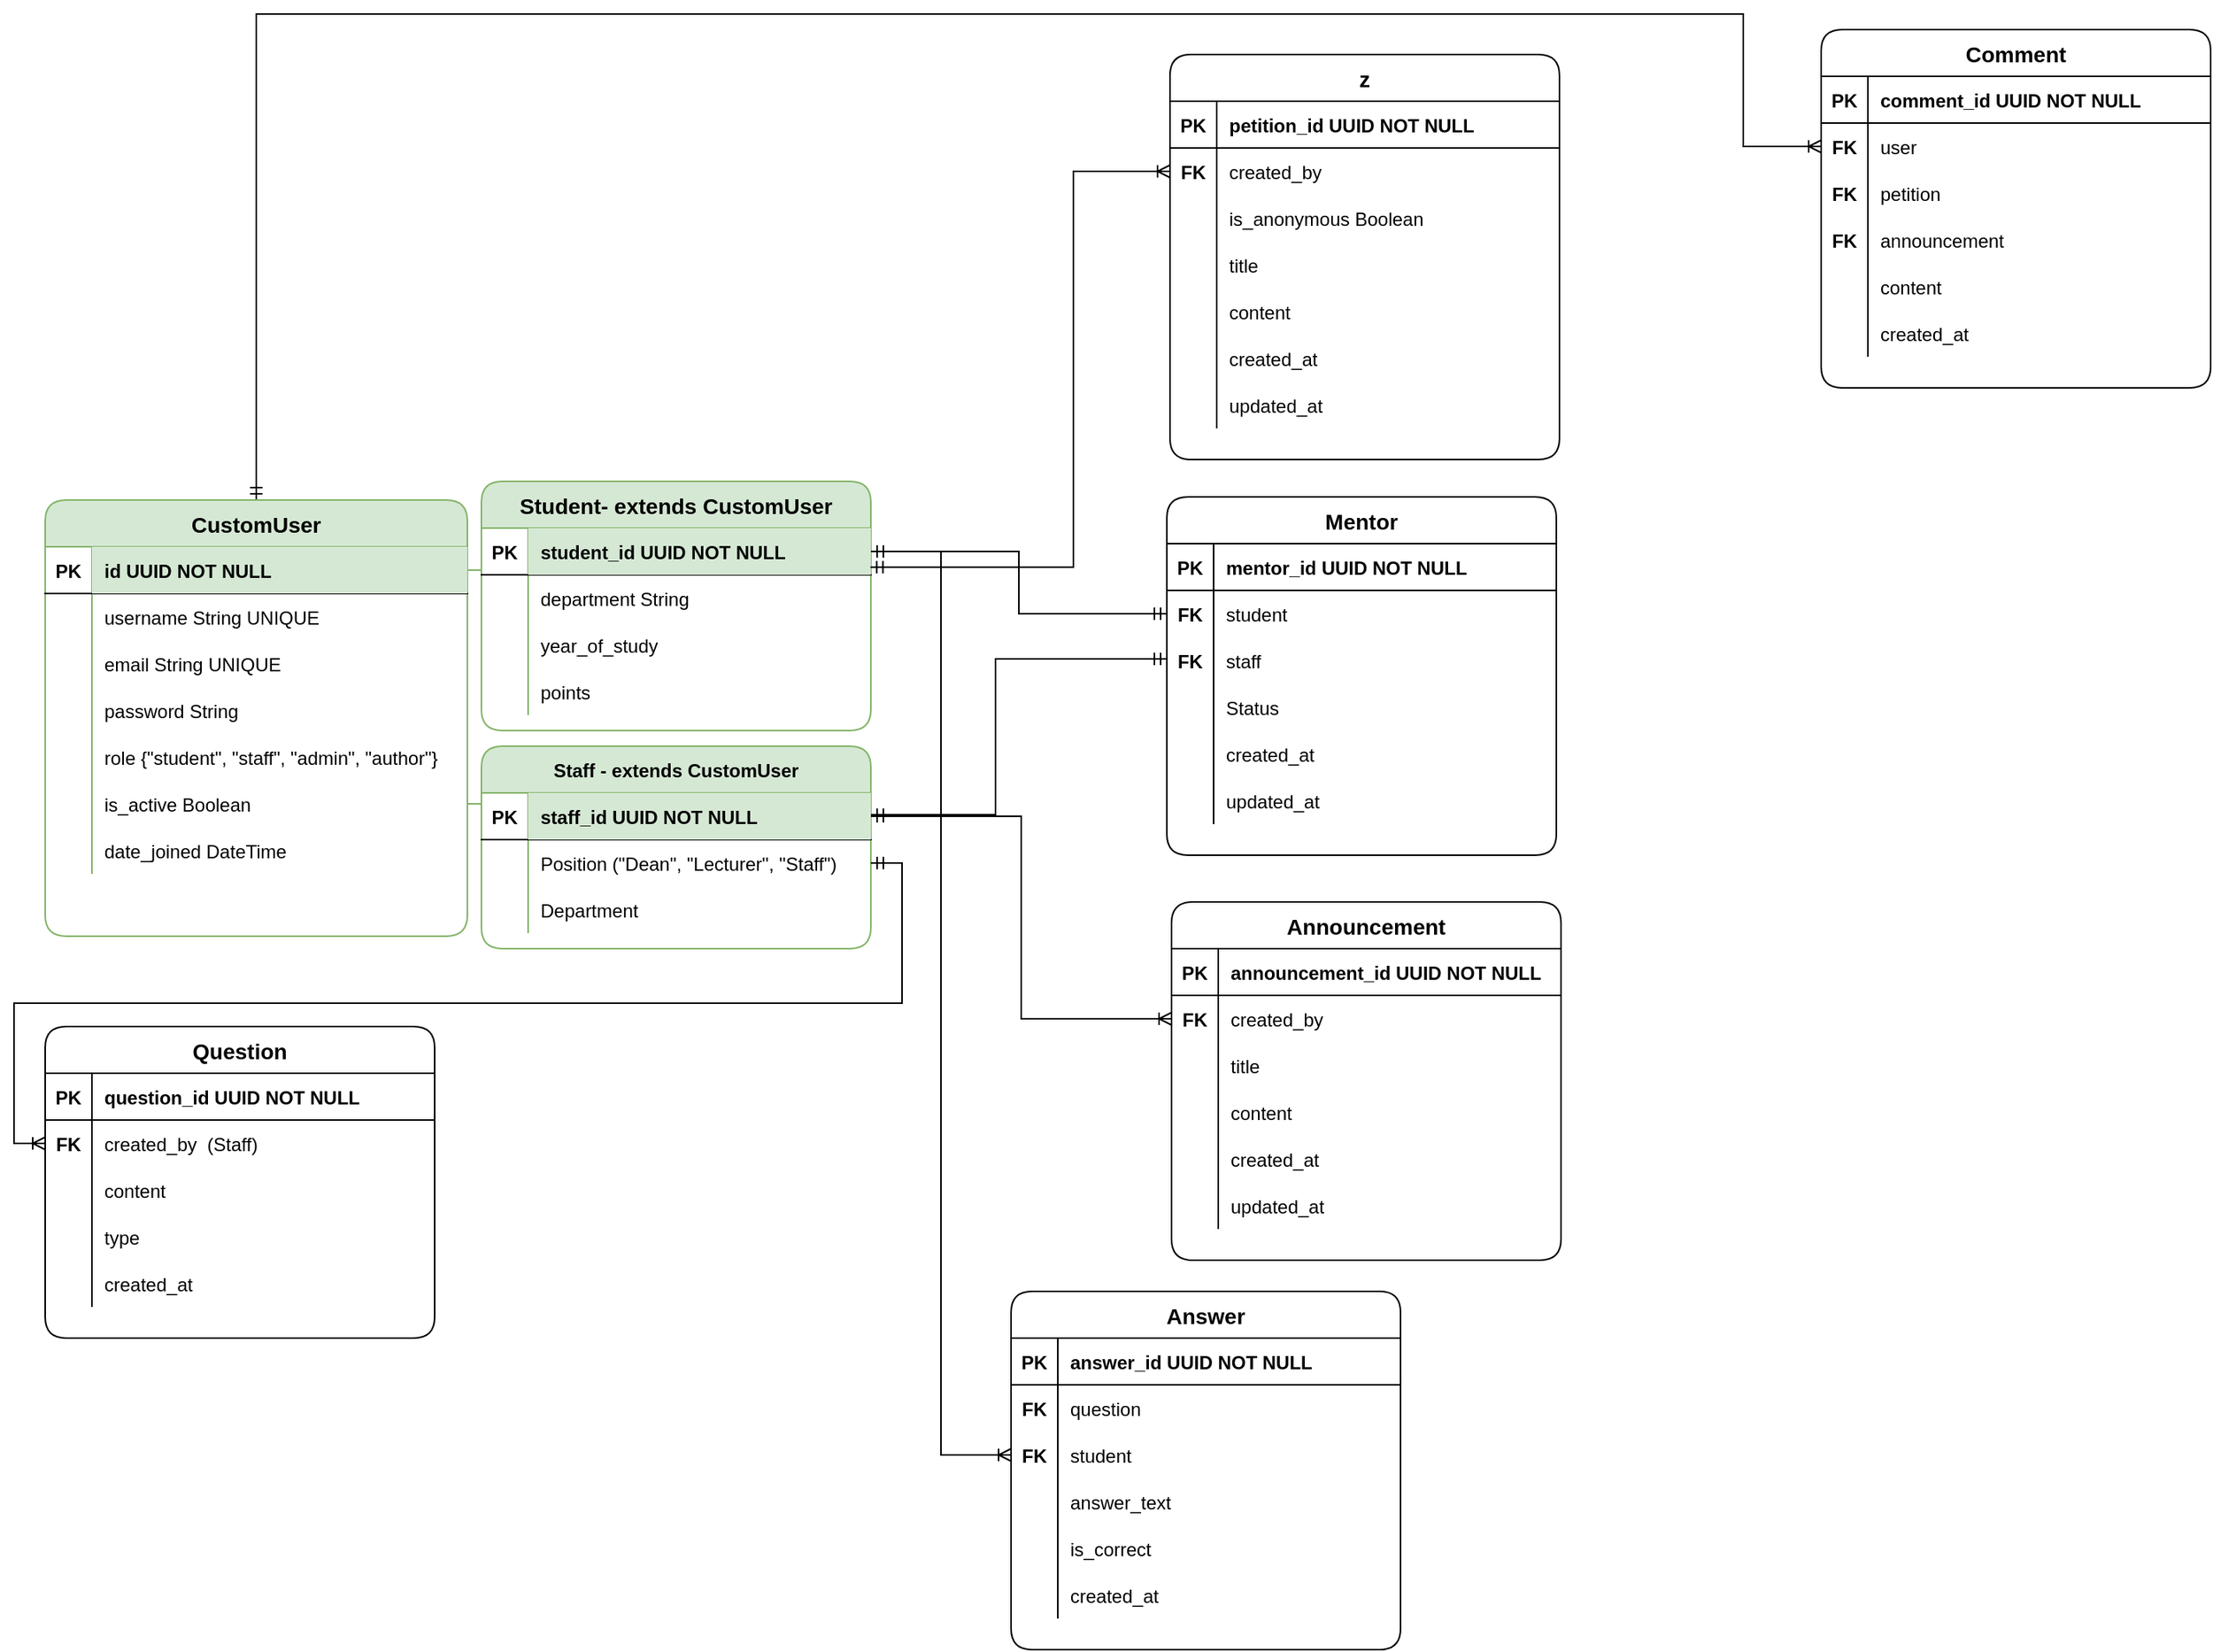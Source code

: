 <mxfile version="28.2.7">
  <diagram id="R2lEEEUBdFMjLlhIrx00" name="Page-1">
    <mxGraphModel dx="1701" dy="2108" grid="1" gridSize="10" guides="1" tooltips="1" connect="1" arrows="1" fold="1" page="1" pageScale="1" pageWidth="850" pageHeight="1100" math="0" shadow="0" extFonts="Permanent Marker^https://fonts.googleapis.com/css?family=Permanent+Marker">
      <root>
        <object label="" username="" id="0">
          <mxCell />
        </object>
        <mxCell id="1" parent="0" />
        <mxCell id="C-vyLk0tnHw3VtMMgP7b-2" value="Student- extends CustomUser" style="shape=table;startSize=30;container=1;collapsible=1;childLayout=tableLayout;fixedRows=1;rowLines=0;fontStyle=1;align=center;resizeLast=1;rounded=1;labelBackgroundColor=none;fontSize=14;fillColor=#d5e8d4;strokeColor=#82b366;" parent="1" vertex="1">
          <mxGeometry x="340" y="20" width="250" height="160" as="geometry" />
        </mxCell>
        <mxCell id="C-vyLk0tnHw3VtMMgP7b-3" value="" style="shape=partialRectangle;collapsible=0;dropTarget=0;pointerEvents=0;fillColor=none;points=[[0,0.5],[1,0.5]];portConstraint=eastwest;top=0;left=0;right=0;bottom=1;labelBackgroundColor=none;" parent="C-vyLk0tnHw3VtMMgP7b-2" vertex="1">
          <mxGeometry y="30" width="250" height="30" as="geometry" />
        </mxCell>
        <mxCell id="C-vyLk0tnHw3VtMMgP7b-4" value="PK" style="shape=partialRectangle;overflow=hidden;connectable=0;fillColor=none;top=0;left=0;bottom=0;right=0;fontStyle=1;labelBackgroundColor=none;" parent="C-vyLk0tnHw3VtMMgP7b-3" vertex="1">
          <mxGeometry width="30" height="30" as="geometry">
            <mxRectangle width="30" height="30" as="alternateBounds" />
          </mxGeometry>
        </mxCell>
        <mxCell id="C-vyLk0tnHw3VtMMgP7b-5" value="student_id UUID NOT NULL " style="shape=partialRectangle;overflow=hidden;connectable=0;fillColor=#d5e8d4;top=0;left=0;bottom=0;right=0;align=left;spacingLeft=6;fontStyle=1;labelBackgroundColor=none;strokeColor=#82b366;" parent="C-vyLk0tnHw3VtMMgP7b-3" vertex="1">
          <mxGeometry x="30" width="220" height="30" as="geometry">
            <mxRectangle width="220" height="30" as="alternateBounds" />
          </mxGeometry>
        </mxCell>
        <mxCell id="C-vyLk0tnHw3VtMMgP7b-6" value="" style="shape=partialRectangle;collapsible=0;dropTarget=0;pointerEvents=0;fillColor=none;points=[[0,0.5],[1,0.5]];portConstraint=eastwest;top=0;left=0;right=0;bottom=0;labelBackgroundColor=none;" parent="C-vyLk0tnHw3VtMMgP7b-2" vertex="1">
          <mxGeometry y="60" width="250" height="30" as="geometry" />
        </mxCell>
        <mxCell id="C-vyLk0tnHw3VtMMgP7b-7" value="" style="shape=partialRectangle;overflow=hidden;connectable=0;fillColor=none;top=0;left=0;bottom=0;right=0;labelBackgroundColor=none;" parent="C-vyLk0tnHw3VtMMgP7b-6" vertex="1">
          <mxGeometry width="30" height="30" as="geometry">
            <mxRectangle width="30" height="30" as="alternateBounds" />
          </mxGeometry>
        </mxCell>
        <mxCell id="C-vyLk0tnHw3VtMMgP7b-8" value="department String" style="shape=partialRectangle;overflow=hidden;connectable=0;fillColor=none;top=0;left=0;bottom=0;right=0;align=left;spacingLeft=6;labelBackgroundColor=none;" parent="C-vyLk0tnHw3VtMMgP7b-6" vertex="1">
          <mxGeometry x="30" width="220" height="30" as="geometry">
            <mxRectangle width="220" height="30" as="alternateBounds" />
          </mxGeometry>
        </mxCell>
        <mxCell id="C-vyLk0tnHw3VtMMgP7b-9" value="" style="shape=partialRectangle;collapsible=0;dropTarget=0;pointerEvents=0;fillColor=none;points=[[0,0.5],[1,0.5]];portConstraint=eastwest;top=0;left=0;right=0;bottom=0;labelBackgroundColor=none;" parent="C-vyLk0tnHw3VtMMgP7b-2" vertex="1">
          <mxGeometry y="90" width="250" height="30" as="geometry" />
        </mxCell>
        <mxCell id="C-vyLk0tnHw3VtMMgP7b-10" value="" style="shape=partialRectangle;overflow=hidden;connectable=0;fillColor=none;top=0;left=0;bottom=0;right=0;labelBackgroundColor=none;" parent="C-vyLk0tnHw3VtMMgP7b-9" vertex="1">
          <mxGeometry width="30" height="30" as="geometry">
            <mxRectangle width="30" height="30" as="alternateBounds" />
          </mxGeometry>
        </mxCell>
        <mxCell id="C-vyLk0tnHw3VtMMgP7b-11" value="year_of_study" style="shape=partialRectangle;overflow=hidden;connectable=0;fillColor=none;top=0;left=0;bottom=0;right=0;align=left;spacingLeft=6;labelBackgroundColor=none;" parent="C-vyLk0tnHw3VtMMgP7b-9" vertex="1">
          <mxGeometry x="30" width="220" height="30" as="geometry">
            <mxRectangle width="220" height="30" as="alternateBounds" />
          </mxGeometry>
        </mxCell>
        <mxCell id="U6M9Yd9mCcBfmrWN0Ld1-29" style="shape=partialRectangle;collapsible=0;dropTarget=0;pointerEvents=0;fillColor=none;points=[[0,0.5],[1,0.5]];portConstraint=eastwest;top=0;left=0;right=0;bottom=0;labelBackgroundColor=none;" parent="C-vyLk0tnHw3VtMMgP7b-2" vertex="1">
          <mxGeometry y="120" width="250" height="30" as="geometry" />
        </mxCell>
        <mxCell id="U6M9Yd9mCcBfmrWN0Ld1-30" style="shape=partialRectangle;overflow=hidden;connectable=0;fillColor=none;top=0;left=0;bottom=0;right=0;labelBackgroundColor=none;" parent="U6M9Yd9mCcBfmrWN0Ld1-29" vertex="1">
          <mxGeometry width="30" height="30" as="geometry">
            <mxRectangle width="30" height="30" as="alternateBounds" />
          </mxGeometry>
        </mxCell>
        <mxCell id="U6M9Yd9mCcBfmrWN0Ld1-31" value="points" style="shape=partialRectangle;overflow=hidden;connectable=0;fillColor=none;top=0;left=0;bottom=0;right=0;align=left;spacingLeft=6;labelBackgroundColor=none;" parent="U6M9Yd9mCcBfmrWN0Ld1-29" vertex="1">
          <mxGeometry x="30" width="220" height="30" as="geometry">
            <mxRectangle width="220" height="30" as="alternateBounds" />
          </mxGeometry>
        </mxCell>
        <mxCell id="C-vyLk0tnHw3VtMMgP7b-13" value="Staff - extends CustomUser" style="shape=table;startSize=30;container=1;collapsible=1;childLayout=tableLayout;fixedRows=1;rowLines=0;fontStyle=1;align=center;resizeLast=1;rounded=1;labelBackgroundColor=none;fillColor=#d5e8d4;strokeColor=#82b366;" parent="1" vertex="1">
          <mxGeometry x="340" y="190" width="250" height="130" as="geometry" />
        </mxCell>
        <mxCell id="C-vyLk0tnHw3VtMMgP7b-14" value="" style="shape=partialRectangle;collapsible=0;dropTarget=0;pointerEvents=0;fillColor=none;points=[[0,0.5],[1,0.5]];portConstraint=eastwest;top=0;left=0;right=0;bottom=1;labelBackgroundColor=none;" parent="C-vyLk0tnHw3VtMMgP7b-13" vertex="1">
          <mxGeometry y="30" width="250" height="30" as="geometry" />
        </mxCell>
        <mxCell id="C-vyLk0tnHw3VtMMgP7b-15" value="PK" style="shape=partialRectangle;overflow=hidden;connectable=0;fillColor=none;top=0;left=0;bottom=0;right=0;fontStyle=1;labelBackgroundColor=none;" parent="C-vyLk0tnHw3VtMMgP7b-14" vertex="1">
          <mxGeometry width="30" height="30" as="geometry">
            <mxRectangle width="30" height="30" as="alternateBounds" />
          </mxGeometry>
        </mxCell>
        <mxCell id="C-vyLk0tnHw3VtMMgP7b-16" value="staff_id UUID NOT NULL " style="shape=partialRectangle;overflow=hidden;connectable=0;fillColor=#d5e8d4;top=0;left=0;bottom=0;right=0;align=left;spacingLeft=6;fontStyle=1;labelBackgroundColor=none;strokeColor=#82b366;" parent="C-vyLk0tnHw3VtMMgP7b-14" vertex="1">
          <mxGeometry x="30" width="220" height="30" as="geometry">
            <mxRectangle width="220" height="30" as="alternateBounds" />
          </mxGeometry>
        </mxCell>
        <mxCell id="C-vyLk0tnHw3VtMMgP7b-17" value="" style="shape=partialRectangle;collapsible=0;dropTarget=0;pointerEvents=0;fillColor=none;points=[[0,0.5],[1,0.5]];portConstraint=eastwest;top=0;left=0;right=0;bottom=0;labelBackgroundColor=none;" parent="C-vyLk0tnHw3VtMMgP7b-13" vertex="1">
          <mxGeometry y="60" width="250" height="30" as="geometry" />
        </mxCell>
        <mxCell id="C-vyLk0tnHw3VtMMgP7b-18" value="" style="shape=partialRectangle;overflow=hidden;connectable=0;fillColor=none;top=0;left=0;bottom=0;right=0;labelBackgroundColor=none;" parent="C-vyLk0tnHw3VtMMgP7b-17" vertex="1">
          <mxGeometry width="30" height="30" as="geometry">
            <mxRectangle width="30" height="30" as="alternateBounds" />
          </mxGeometry>
        </mxCell>
        <mxCell id="C-vyLk0tnHw3VtMMgP7b-19" value="Position (&quot;Dean&quot;, &quot;Lecturer&quot;, &quot;Staff&quot;)" style="shape=partialRectangle;overflow=hidden;connectable=0;fillColor=none;top=0;left=0;bottom=0;right=0;align=left;spacingLeft=6;labelBackgroundColor=none;" parent="C-vyLk0tnHw3VtMMgP7b-17" vertex="1">
          <mxGeometry x="30" width="220" height="30" as="geometry">
            <mxRectangle width="220" height="30" as="alternateBounds" />
          </mxGeometry>
        </mxCell>
        <mxCell id="C-vyLk0tnHw3VtMMgP7b-20" value="" style="shape=partialRectangle;collapsible=0;dropTarget=0;pointerEvents=0;fillColor=none;points=[[0,0.5],[1,0.5]];portConstraint=eastwest;top=0;left=0;right=0;bottom=0;labelBackgroundColor=none;" parent="C-vyLk0tnHw3VtMMgP7b-13" vertex="1">
          <mxGeometry y="90" width="250" height="30" as="geometry" />
        </mxCell>
        <mxCell id="C-vyLk0tnHw3VtMMgP7b-21" value="" style="shape=partialRectangle;overflow=hidden;connectable=0;fillColor=none;top=0;left=0;bottom=0;right=0;labelBackgroundColor=none;" parent="C-vyLk0tnHw3VtMMgP7b-20" vertex="1">
          <mxGeometry width="30" height="30" as="geometry">
            <mxRectangle width="30" height="30" as="alternateBounds" />
          </mxGeometry>
        </mxCell>
        <mxCell id="C-vyLk0tnHw3VtMMgP7b-22" value="Department" style="shape=partialRectangle;overflow=hidden;connectable=0;fillColor=none;top=0;left=0;bottom=0;right=0;align=left;spacingLeft=6;labelBackgroundColor=none;" parent="C-vyLk0tnHw3VtMMgP7b-20" vertex="1">
          <mxGeometry x="30" width="220" height="30" as="geometry">
            <mxRectangle width="220" height="30" as="alternateBounds" />
          </mxGeometry>
        </mxCell>
        <mxCell id="C-vyLk0tnHw3VtMMgP7b-23" value="Mentor" style="shape=table;startSize=30;container=1;collapsible=1;childLayout=tableLayout;fixedRows=1;rowLines=0;fontStyle=1;align=center;resizeLast=1;rounded=1;swimlaneFillColor=none;labelBackgroundColor=none;fontSize=14;" parent="1" vertex="1">
          <mxGeometry x="780" y="30" width="250" height="230" as="geometry" />
        </mxCell>
        <mxCell id="C-vyLk0tnHw3VtMMgP7b-24" value="" style="shape=partialRectangle;collapsible=0;dropTarget=0;pointerEvents=0;fillColor=none;points=[[0,0.5],[1,0.5]];portConstraint=eastwest;top=0;left=0;right=0;bottom=1;labelBackgroundColor=none;" parent="C-vyLk0tnHw3VtMMgP7b-23" vertex="1">
          <mxGeometry y="30" width="250" height="30" as="geometry" />
        </mxCell>
        <mxCell id="C-vyLk0tnHw3VtMMgP7b-25" value="PK" style="shape=partialRectangle;overflow=hidden;connectable=0;fillColor=none;top=0;left=0;bottom=0;right=0;fontStyle=1;labelBackgroundColor=none;" parent="C-vyLk0tnHw3VtMMgP7b-24" vertex="1">
          <mxGeometry width="30" height="30" as="geometry">
            <mxRectangle width="30" height="30" as="alternateBounds" />
          </mxGeometry>
        </mxCell>
        <mxCell id="C-vyLk0tnHw3VtMMgP7b-26" value="mentor_id UUID NOT NULL" style="shape=partialRectangle;overflow=hidden;connectable=0;fillColor=none;top=0;left=0;bottom=0;right=0;align=left;spacingLeft=6;fontStyle=1;labelBackgroundColor=none;" parent="C-vyLk0tnHw3VtMMgP7b-24" vertex="1">
          <mxGeometry x="30" width="220" height="30" as="geometry">
            <mxRectangle width="220" height="30" as="alternateBounds" />
          </mxGeometry>
        </mxCell>
        <mxCell id="C-vyLk0tnHw3VtMMgP7b-27" value="" style="shape=partialRectangle;collapsible=0;dropTarget=0;pointerEvents=0;fillColor=none;points=[[0,0.5],[1,0.5]];portConstraint=eastwest;top=0;left=0;right=0;bottom=0;labelBackgroundColor=none;" parent="C-vyLk0tnHw3VtMMgP7b-23" vertex="1">
          <mxGeometry y="60" width="250" height="30" as="geometry" />
        </mxCell>
        <mxCell id="C-vyLk0tnHw3VtMMgP7b-28" value="FK" style="shape=partialRectangle;overflow=hidden;connectable=0;fillColor=none;top=0;left=0;bottom=0;right=0;labelBackgroundColor=none;fontStyle=1" parent="C-vyLk0tnHw3VtMMgP7b-27" vertex="1">
          <mxGeometry width="30" height="30" as="geometry">
            <mxRectangle width="30" height="30" as="alternateBounds" />
          </mxGeometry>
        </mxCell>
        <mxCell id="C-vyLk0tnHw3VtMMgP7b-29" value="student" style="shape=partialRectangle;overflow=hidden;connectable=0;fillColor=none;top=0;left=0;bottom=0;right=0;align=left;spacingLeft=6;fontStyle=0;labelBackgroundColor=none;" parent="C-vyLk0tnHw3VtMMgP7b-27" vertex="1">
          <mxGeometry x="30" width="220" height="30" as="geometry">
            <mxRectangle width="220" height="30" as="alternateBounds" />
          </mxGeometry>
        </mxCell>
        <mxCell id="U6M9Yd9mCcBfmrWN0Ld1-8" style="shape=partialRectangle;collapsible=0;dropTarget=0;pointerEvents=0;fillColor=none;points=[[0,0.5],[1,0.5]];portConstraint=eastwest;top=0;left=0;right=0;bottom=0;labelBackgroundColor=none;" parent="C-vyLk0tnHw3VtMMgP7b-23" vertex="1">
          <mxGeometry y="90" width="250" height="30" as="geometry" />
        </mxCell>
        <mxCell id="U6M9Yd9mCcBfmrWN0Ld1-9" value="FK" style="shape=partialRectangle;overflow=hidden;connectable=0;fillColor=none;top=0;left=0;bottom=0;right=0;labelBackgroundColor=none;fontStyle=1" parent="U6M9Yd9mCcBfmrWN0Ld1-8" vertex="1">
          <mxGeometry width="30" height="30" as="geometry">
            <mxRectangle width="30" height="30" as="alternateBounds" />
          </mxGeometry>
        </mxCell>
        <mxCell id="U6M9Yd9mCcBfmrWN0Ld1-10" value="staff" style="shape=partialRectangle;overflow=hidden;connectable=0;fillColor=none;top=0;left=0;bottom=0;right=0;align=left;spacingLeft=6;fontStyle=0;labelBackgroundColor=none;" parent="U6M9Yd9mCcBfmrWN0Ld1-8" vertex="1">
          <mxGeometry x="30" width="220" height="30" as="geometry">
            <mxRectangle width="220" height="30" as="alternateBounds" />
          </mxGeometry>
        </mxCell>
        <mxCell id="U6M9Yd9mCcBfmrWN0Ld1-11" style="shape=partialRectangle;collapsible=0;dropTarget=0;pointerEvents=0;fillColor=none;points=[[0,0.5],[1,0.5]];portConstraint=eastwest;top=0;left=0;right=0;bottom=0;labelBackgroundColor=none;" parent="C-vyLk0tnHw3VtMMgP7b-23" vertex="1">
          <mxGeometry y="120" width="250" height="30" as="geometry" />
        </mxCell>
        <mxCell id="U6M9Yd9mCcBfmrWN0Ld1-12" style="shape=partialRectangle;overflow=hidden;connectable=0;fillColor=none;top=0;left=0;bottom=0;right=0;labelBackgroundColor=none;" parent="U6M9Yd9mCcBfmrWN0Ld1-11" vertex="1">
          <mxGeometry width="30" height="30" as="geometry">
            <mxRectangle width="30" height="30" as="alternateBounds" />
          </mxGeometry>
        </mxCell>
        <mxCell id="U6M9Yd9mCcBfmrWN0Ld1-13" value="Status" style="shape=partialRectangle;overflow=hidden;connectable=0;fillColor=none;top=0;left=0;bottom=0;right=0;align=left;spacingLeft=6;fontStyle=0;labelBackgroundColor=none;" parent="U6M9Yd9mCcBfmrWN0Ld1-11" vertex="1">
          <mxGeometry x="30" width="220" height="30" as="geometry">
            <mxRectangle width="220" height="30" as="alternateBounds" />
          </mxGeometry>
        </mxCell>
        <mxCell id="U6M9Yd9mCcBfmrWN0Ld1-14" style="shape=partialRectangle;collapsible=0;dropTarget=0;pointerEvents=0;fillColor=none;points=[[0,0.5],[1,0.5]];portConstraint=eastwest;top=0;left=0;right=0;bottom=0;labelBackgroundColor=none;" parent="C-vyLk0tnHw3VtMMgP7b-23" vertex="1">
          <mxGeometry y="150" width="250" height="30" as="geometry" />
        </mxCell>
        <mxCell id="U6M9Yd9mCcBfmrWN0Ld1-15" style="shape=partialRectangle;overflow=hidden;connectable=0;fillColor=none;top=0;left=0;bottom=0;right=0;labelBackgroundColor=none;" parent="U6M9Yd9mCcBfmrWN0Ld1-14" vertex="1">
          <mxGeometry width="30" height="30" as="geometry">
            <mxRectangle width="30" height="30" as="alternateBounds" />
          </mxGeometry>
        </mxCell>
        <mxCell id="U6M9Yd9mCcBfmrWN0Ld1-16" value="created_at" style="shape=partialRectangle;overflow=hidden;connectable=0;top=0;left=0;bottom=0;right=0;align=left;spacingLeft=6;fontStyle=0;fillColor=none;labelBackgroundColor=none;" parent="U6M9Yd9mCcBfmrWN0Ld1-14" vertex="1">
          <mxGeometry x="30" width="220" height="30" as="geometry">
            <mxRectangle width="220" height="30" as="alternateBounds" />
          </mxGeometry>
        </mxCell>
        <mxCell id="U6M9Yd9mCcBfmrWN0Ld1-17" style="shape=partialRectangle;collapsible=0;dropTarget=0;pointerEvents=0;fillColor=none;points=[[0,0.5],[1,0.5]];portConstraint=eastwest;top=0;left=0;right=0;bottom=0;labelBackgroundColor=none;" parent="C-vyLk0tnHw3VtMMgP7b-23" vertex="1">
          <mxGeometry y="180" width="250" height="30" as="geometry" />
        </mxCell>
        <mxCell id="U6M9Yd9mCcBfmrWN0Ld1-18" style="shape=partialRectangle;overflow=hidden;connectable=0;fillColor=none;top=0;left=0;bottom=0;right=0;labelBackgroundColor=none;" parent="U6M9Yd9mCcBfmrWN0Ld1-17" vertex="1">
          <mxGeometry width="30" height="30" as="geometry">
            <mxRectangle width="30" height="30" as="alternateBounds" />
          </mxGeometry>
        </mxCell>
        <mxCell id="U6M9Yd9mCcBfmrWN0Ld1-19" value="updated_at" style="shape=partialRectangle;overflow=hidden;connectable=0;fillColor=none;top=0;left=0;bottom=0;right=0;align=left;spacingLeft=6;fontStyle=0;labelBackgroundColor=none;" parent="U6M9Yd9mCcBfmrWN0Ld1-17" vertex="1">
          <mxGeometry x="30" width="220" height="30" as="geometry">
            <mxRectangle width="220" height="30" as="alternateBounds" />
          </mxGeometry>
        </mxCell>
        <mxCell id="JegeKWTNiYDqlhlRJ7pl-62" style="edgeStyle=orthogonalEdgeStyle;rounded=0;orthogonalLoop=1;jettySize=auto;html=1;exitX=0.5;exitY=0;exitDx=0;exitDy=0;entryX=0;entryY=0.5;entryDx=0;entryDy=0;startArrow=ERmandOne;startFill=0;endArrow=ERoneToMany;endFill=0;" parent="1" source="U6M9Yd9mCcBfmrWN0Ld1-33" target="JegeKWTNiYDqlhlRJ7pl-5" edge="1">
          <mxGeometry relative="1" as="geometry">
            <Array as="points">
              <mxPoint x="196" y="-280" />
              <mxPoint x="1150" y="-280" />
              <mxPoint x="1150" y="-195" />
            </Array>
          </mxGeometry>
        </mxCell>
        <mxCell id="U6M9Yd9mCcBfmrWN0Ld1-33" value="CustomUser" style="shape=table;startSize=30;container=1;collapsible=1;childLayout=tableLayout;fixedRows=1;rowLines=0;fontStyle=1;align=center;resizeLast=1;rounded=1;swimlaneFillColor=none;labelBackgroundColor=none;fontSize=14;fillColor=#d5e8d4;strokeColor=#82b366;" parent="1" vertex="1">
          <mxGeometry x="60" y="32" width="271" height="280" as="geometry" />
        </mxCell>
        <mxCell id="U6M9Yd9mCcBfmrWN0Ld1-34" value="" style="shape=partialRectangle;collapsible=0;dropTarget=0;pointerEvents=0;fillColor=none;points=[[0,0.5],[1,0.5]];portConstraint=eastwest;top=0;left=0;right=0;bottom=1;labelBackgroundColor=none;" parent="U6M9Yd9mCcBfmrWN0Ld1-33" vertex="1">
          <mxGeometry y="30" width="271" height="30" as="geometry" />
        </mxCell>
        <mxCell id="U6M9Yd9mCcBfmrWN0Ld1-35" value="PK" style="shape=partialRectangle;overflow=hidden;connectable=0;fillColor=none;top=0;left=0;bottom=0;right=0;fontStyle=1;labelBackgroundColor=none;" parent="U6M9Yd9mCcBfmrWN0Ld1-34" vertex="1">
          <mxGeometry width="30" height="30" as="geometry">
            <mxRectangle width="30" height="30" as="alternateBounds" />
          </mxGeometry>
        </mxCell>
        <mxCell id="U6M9Yd9mCcBfmrWN0Ld1-36" value="id UUID NOT NULL" style="shape=partialRectangle;overflow=hidden;connectable=0;fillColor=#d5e8d4;top=0;left=0;bottom=0;right=0;align=left;spacingLeft=6;fontStyle=1;labelBackgroundColor=none;strokeColor=#82b366;" parent="U6M9Yd9mCcBfmrWN0Ld1-34" vertex="1">
          <mxGeometry x="30" width="241" height="30" as="geometry">
            <mxRectangle width="241" height="30" as="alternateBounds" />
          </mxGeometry>
        </mxCell>
        <mxCell id="U6M9Yd9mCcBfmrWN0Ld1-37" value="" style="shape=partialRectangle;collapsible=0;dropTarget=0;pointerEvents=0;fillColor=none;points=[[0,0.5],[1,0.5]];portConstraint=eastwest;top=0;left=0;right=0;bottom=0;labelBackgroundColor=none;" parent="U6M9Yd9mCcBfmrWN0Ld1-33" vertex="1">
          <mxGeometry y="60" width="271" height="30" as="geometry" />
        </mxCell>
        <mxCell id="U6M9Yd9mCcBfmrWN0Ld1-38" value="" style="shape=partialRectangle;overflow=hidden;connectable=0;fillColor=none;top=0;left=0;bottom=0;right=0;labelBackgroundColor=none;" parent="U6M9Yd9mCcBfmrWN0Ld1-37" vertex="1">
          <mxGeometry width="30" height="30" as="geometry">
            <mxRectangle width="30" height="30" as="alternateBounds" />
          </mxGeometry>
        </mxCell>
        <mxCell id="U6M9Yd9mCcBfmrWN0Ld1-39" value="username String UNIQUE " style="shape=partialRectangle;overflow=hidden;connectable=0;fillColor=none;top=0;left=0;bottom=0;right=0;align=left;spacingLeft=6;fontStyle=0;labelBackgroundColor=none;" parent="U6M9Yd9mCcBfmrWN0Ld1-37" vertex="1">
          <mxGeometry x="30" width="241" height="30" as="geometry">
            <mxRectangle width="241" height="30" as="alternateBounds" />
          </mxGeometry>
        </mxCell>
        <mxCell id="U6M9Yd9mCcBfmrWN0Ld1-40" style="shape=partialRectangle;collapsible=0;dropTarget=0;pointerEvents=0;fillColor=none;points=[[0,0.5],[1,0.5]];portConstraint=eastwest;top=0;left=0;right=0;bottom=0;labelBackgroundColor=none;" parent="U6M9Yd9mCcBfmrWN0Ld1-33" vertex="1">
          <mxGeometry y="90" width="271" height="30" as="geometry" />
        </mxCell>
        <mxCell id="U6M9Yd9mCcBfmrWN0Ld1-41" style="shape=partialRectangle;overflow=hidden;connectable=0;fillColor=none;top=0;left=0;bottom=0;right=0;labelBackgroundColor=none;" parent="U6M9Yd9mCcBfmrWN0Ld1-40" vertex="1">
          <mxGeometry width="30" height="30" as="geometry">
            <mxRectangle width="30" height="30" as="alternateBounds" />
          </mxGeometry>
        </mxCell>
        <mxCell id="U6M9Yd9mCcBfmrWN0Ld1-42" value="email String UNIQUE" style="shape=partialRectangle;overflow=hidden;connectable=0;fillColor=none;top=0;left=0;bottom=0;right=0;align=left;spacingLeft=6;fontStyle=0;labelBackgroundColor=none;" parent="U6M9Yd9mCcBfmrWN0Ld1-40" vertex="1">
          <mxGeometry x="30" width="241" height="30" as="geometry">
            <mxRectangle width="241" height="30" as="alternateBounds" />
          </mxGeometry>
        </mxCell>
        <mxCell id="U6M9Yd9mCcBfmrWN0Ld1-43" style="shape=partialRectangle;collapsible=0;dropTarget=0;pointerEvents=0;fillColor=none;points=[[0,0.5],[1,0.5]];portConstraint=eastwest;top=0;left=0;right=0;bottom=0;labelBackgroundColor=none;" parent="U6M9Yd9mCcBfmrWN0Ld1-33" vertex="1">
          <mxGeometry y="120" width="271" height="30" as="geometry" />
        </mxCell>
        <mxCell id="U6M9Yd9mCcBfmrWN0Ld1-44" style="shape=partialRectangle;overflow=hidden;connectable=0;fillColor=none;top=0;left=0;bottom=0;right=0;labelBackgroundColor=none;" parent="U6M9Yd9mCcBfmrWN0Ld1-43" vertex="1">
          <mxGeometry width="30" height="30" as="geometry">
            <mxRectangle width="30" height="30" as="alternateBounds" />
          </mxGeometry>
        </mxCell>
        <mxCell id="U6M9Yd9mCcBfmrWN0Ld1-45" value="password String" style="shape=partialRectangle;overflow=hidden;connectable=0;fillColor=none;top=0;left=0;bottom=0;right=0;align=left;spacingLeft=6;fontStyle=0;labelBackgroundColor=none;" parent="U6M9Yd9mCcBfmrWN0Ld1-43" vertex="1">
          <mxGeometry x="30" width="241" height="30" as="geometry">
            <mxRectangle width="241" height="30" as="alternateBounds" />
          </mxGeometry>
        </mxCell>
        <mxCell id="U6M9Yd9mCcBfmrWN0Ld1-46" style="shape=partialRectangle;collapsible=0;dropTarget=0;pointerEvents=0;fillColor=none;points=[[0,0.5],[1,0.5]];portConstraint=eastwest;top=0;left=0;right=0;bottom=0;labelBackgroundColor=none;" parent="U6M9Yd9mCcBfmrWN0Ld1-33" vertex="1">
          <mxGeometry y="150" width="271" height="30" as="geometry" />
        </mxCell>
        <mxCell id="U6M9Yd9mCcBfmrWN0Ld1-47" style="shape=partialRectangle;overflow=hidden;connectable=0;fillColor=none;top=0;left=0;bottom=0;right=0;labelBackgroundColor=none;" parent="U6M9Yd9mCcBfmrWN0Ld1-46" vertex="1">
          <mxGeometry width="30" height="30" as="geometry">
            <mxRectangle width="30" height="30" as="alternateBounds" />
          </mxGeometry>
        </mxCell>
        <mxCell id="U6M9Yd9mCcBfmrWN0Ld1-48" value="role {&quot;student&quot;, &quot;staff&quot;, &quot;admin&quot;, &quot;author&quot;}" style="shape=partialRectangle;overflow=hidden;connectable=0;top=0;left=0;bottom=0;right=0;align=left;spacingLeft=6;fontStyle=0;fillColor=none;labelBackgroundColor=none;" parent="U6M9Yd9mCcBfmrWN0Ld1-46" vertex="1">
          <mxGeometry x="30" width="241" height="30" as="geometry">
            <mxRectangle width="241" height="30" as="alternateBounds" />
          </mxGeometry>
        </mxCell>
        <mxCell id="U6M9Yd9mCcBfmrWN0Ld1-49" style="shape=partialRectangle;collapsible=0;dropTarget=0;pointerEvents=0;fillColor=none;points=[[0,0.5],[1,0.5]];portConstraint=eastwest;top=0;left=0;right=0;bottom=0;labelBackgroundColor=none;" parent="U6M9Yd9mCcBfmrWN0Ld1-33" vertex="1">
          <mxGeometry y="180" width="271" height="30" as="geometry" />
        </mxCell>
        <mxCell id="U6M9Yd9mCcBfmrWN0Ld1-50" style="shape=partialRectangle;overflow=hidden;connectable=0;fillColor=none;top=0;left=0;bottom=0;right=0;labelBackgroundColor=none;" parent="U6M9Yd9mCcBfmrWN0Ld1-49" vertex="1">
          <mxGeometry width="30" height="30" as="geometry">
            <mxRectangle width="30" height="30" as="alternateBounds" />
          </mxGeometry>
        </mxCell>
        <mxCell id="U6M9Yd9mCcBfmrWN0Ld1-51" value="is_active Boolean" style="shape=partialRectangle;overflow=hidden;connectable=0;fillColor=none;top=0;left=0;bottom=0;right=0;align=left;spacingLeft=6;fontStyle=0;labelBackgroundColor=none;" parent="U6M9Yd9mCcBfmrWN0Ld1-49" vertex="1">
          <mxGeometry x="30" width="241" height="30" as="geometry">
            <mxRectangle width="241" height="30" as="alternateBounds" />
          </mxGeometry>
        </mxCell>
        <mxCell id="U6M9Yd9mCcBfmrWN0Ld1-52" style="shape=partialRectangle;collapsible=0;dropTarget=0;pointerEvents=0;fillColor=none;points=[[0,0.5],[1,0.5]];portConstraint=eastwest;top=0;left=0;right=0;bottom=0;labelBackgroundColor=none;" parent="U6M9Yd9mCcBfmrWN0Ld1-33" vertex="1">
          <mxGeometry y="210" width="271" height="30" as="geometry" />
        </mxCell>
        <mxCell id="U6M9Yd9mCcBfmrWN0Ld1-53" style="shape=partialRectangle;overflow=hidden;connectable=0;fillColor=none;top=0;left=0;bottom=0;right=0;labelBackgroundColor=none;" parent="U6M9Yd9mCcBfmrWN0Ld1-52" vertex="1">
          <mxGeometry width="30" height="30" as="geometry">
            <mxRectangle width="30" height="30" as="alternateBounds" />
          </mxGeometry>
        </mxCell>
        <mxCell id="U6M9Yd9mCcBfmrWN0Ld1-54" value="date_joined DateTime" style="shape=partialRectangle;overflow=hidden;connectable=0;fillColor=none;top=0;left=0;bottom=0;right=0;align=left;spacingLeft=6;fontStyle=0;labelBackgroundColor=none;" parent="U6M9Yd9mCcBfmrWN0Ld1-52" vertex="1">
          <mxGeometry x="30" width="241" height="30" as="geometry">
            <mxRectangle width="241" height="30" as="alternateBounds" />
          </mxGeometry>
        </mxCell>
        <mxCell id="U6M9Yd9mCcBfmrWN0Ld1-55" style="edgeStyle=orthogonalEdgeStyle;rounded=0;orthogonalLoop=1;jettySize=auto;html=1;exitX=1;exitY=0.5;exitDx=0;exitDy=0;entryX=0;entryY=0.5;entryDx=0;entryDy=0;endArrow=ERmandOne;endFill=0;startArrow=ERmandOne;startFill=0;" parent="1" edge="1">
          <mxGeometry relative="1" as="geometry">
            <mxPoint x="780" y="134" as="targetPoint" />
            <mxPoint x="590" y="234" as="sourcePoint" />
            <Array as="points">
              <mxPoint x="670" y="234" />
              <mxPoint x="670" y="134" />
            </Array>
          </mxGeometry>
        </mxCell>
        <mxCell id="U6M9Yd9mCcBfmrWN0Ld1-58" style="edgeStyle=orthogonalEdgeStyle;rounded=0;orthogonalLoop=1;jettySize=auto;html=1;exitX=1;exitY=0.5;exitDx=0;exitDy=0;entryX=0;entryY=0.5;entryDx=0;entryDy=0;startArrow=ERmandOne;startFill=0;elbow=vertical;endArrow=ERmandOne;endFill=0;" parent="1" source="C-vyLk0tnHw3VtMMgP7b-3" target="C-vyLk0tnHw3VtMMgP7b-27" edge="1">
          <mxGeometry relative="1" as="geometry" />
        </mxCell>
        <mxCell id="U6M9Yd9mCcBfmrWN0Ld1-63" value="z" style="shape=table;startSize=30;container=1;collapsible=1;childLayout=tableLayout;fixedRows=1;rowLines=0;fontStyle=1;align=center;resizeLast=1;rounded=1;swimlaneFillColor=none;labelBackgroundColor=none;fontSize=14;" parent="1" vertex="1">
          <mxGeometry x="782" y="-254" width="250" height="260" as="geometry" />
        </mxCell>
        <mxCell id="U6M9Yd9mCcBfmrWN0Ld1-64" value="" style="shape=partialRectangle;collapsible=0;dropTarget=0;pointerEvents=0;fillColor=none;points=[[0,0.5],[1,0.5]];portConstraint=eastwest;top=0;left=0;right=0;bottom=1;labelBackgroundColor=none;" parent="U6M9Yd9mCcBfmrWN0Ld1-63" vertex="1">
          <mxGeometry y="30" width="250" height="30" as="geometry" />
        </mxCell>
        <mxCell id="U6M9Yd9mCcBfmrWN0Ld1-65" value="PK" style="shape=partialRectangle;overflow=hidden;connectable=0;fillColor=none;top=0;left=0;bottom=0;right=0;fontStyle=1;labelBackgroundColor=none;" parent="U6M9Yd9mCcBfmrWN0Ld1-64" vertex="1">
          <mxGeometry width="30" height="30" as="geometry">
            <mxRectangle width="30" height="30" as="alternateBounds" />
          </mxGeometry>
        </mxCell>
        <mxCell id="U6M9Yd9mCcBfmrWN0Ld1-66" value="petition_id UUID NOT NULL" style="shape=partialRectangle;overflow=hidden;connectable=0;fillColor=none;top=0;left=0;bottom=0;right=0;align=left;spacingLeft=6;fontStyle=1;labelBackgroundColor=none;" parent="U6M9Yd9mCcBfmrWN0Ld1-64" vertex="1">
          <mxGeometry x="30" width="220" height="30" as="geometry">
            <mxRectangle width="220" height="30" as="alternateBounds" />
          </mxGeometry>
        </mxCell>
        <mxCell id="U6M9Yd9mCcBfmrWN0Ld1-67" value="" style="shape=partialRectangle;collapsible=0;dropTarget=0;pointerEvents=0;fillColor=none;points=[[0,0.5],[1,0.5]];portConstraint=eastwest;top=0;left=0;right=0;bottom=0;labelBackgroundColor=none;" parent="U6M9Yd9mCcBfmrWN0Ld1-63" vertex="1">
          <mxGeometry y="60" width="250" height="30" as="geometry" />
        </mxCell>
        <mxCell id="U6M9Yd9mCcBfmrWN0Ld1-68" value="FK" style="shape=partialRectangle;overflow=hidden;connectable=0;fillColor=none;top=0;left=0;bottom=0;right=0;labelBackgroundColor=none;fontStyle=1" parent="U6M9Yd9mCcBfmrWN0Ld1-67" vertex="1">
          <mxGeometry width="30" height="30" as="geometry">
            <mxRectangle width="30" height="30" as="alternateBounds" />
          </mxGeometry>
        </mxCell>
        <mxCell id="U6M9Yd9mCcBfmrWN0Ld1-69" value="created_by" style="shape=partialRectangle;overflow=hidden;connectable=0;fillColor=none;top=0;left=0;bottom=0;right=0;align=left;spacingLeft=6;fontStyle=0;labelBackgroundColor=none;" parent="U6M9Yd9mCcBfmrWN0Ld1-67" vertex="1">
          <mxGeometry x="30" width="220" height="30" as="geometry">
            <mxRectangle width="220" height="30" as="alternateBounds" />
          </mxGeometry>
        </mxCell>
        <mxCell id="U6M9Yd9mCcBfmrWN0Ld1-70" style="shape=partialRectangle;collapsible=0;dropTarget=0;pointerEvents=0;fillColor=none;points=[[0,0.5],[1,0.5]];portConstraint=eastwest;top=0;left=0;right=0;bottom=0;labelBackgroundColor=none;" parent="U6M9Yd9mCcBfmrWN0Ld1-63" vertex="1">
          <mxGeometry y="90" width="250" height="30" as="geometry" />
        </mxCell>
        <mxCell id="U6M9Yd9mCcBfmrWN0Ld1-71" value="" style="shape=partialRectangle;overflow=hidden;connectable=0;fillColor=none;top=0;left=0;bottom=0;right=0;labelBackgroundColor=none;fontStyle=1" parent="U6M9Yd9mCcBfmrWN0Ld1-70" vertex="1">
          <mxGeometry width="30" height="30" as="geometry">
            <mxRectangle width="30" height="30" as="alternateBounds" />
          </mxGeometry>
        </mxCell>
        <mxCell id="U6M9Yd9mCcBfmrWN0Ld1-72" value="is_anonymous Boolean" style="shape=partialRectangle;overflow=hidden;connectable=0;fillColor=none;top=0;left=0;bottom=0;right=0;align=left;spacingLeft=6;fontStyle=0;labelBackgroundColor=none;" parent="U6M9Yd9mCcBfmrWN0Ld1-70" vertex="1">
          <mxGeometry x="30" width="220" height="30" as="geometry">
            <mxRectangle width="220" height="30" as="alternateBounds" />
          </mxGeometry>
        </mxCell>
        <mxCell id="U6M9Yd9mCcBfmrWN0Ld1-73" style="shape=partialRectangle;collapsible=0;dropTarget=0;pointerEvents=0;fillColor=none;points=[[0,0.5],[1,0.5]];portConstraint=eastwest;top=0;left=0;right=0;bottom=0;labelBackgroundColor=none;" parent="U6M9Yd9mCcBfmrWN0Ld1-63" vertex="1">
          <mxGeometry y="120" width="250" height="30" as="geometry" />
        </mxCell>
        <mxCell id="U6M9Yd9mCcBfmrWN0Ld1-74" style="shape=partialRectangle;overflow=hidden;connectable=0;fillColor=none;top=0;left=0;bottom=0;right=0;labelBackgroundColor=none;" parent="U6M9Yd9mCcBfmrWN0Ld1-73" vertex="1">
          <mxGeometry width="30" height="30" as="geometry">
            <mxRectangle width="30" height="30" as="alternateBounds" />
          </mxGeometry>
        </mxCell>
        <mxCell id="U6M9Yd9mCcBfmrWN0Ld1-75" value="title" style="shape=partialRectangle;overflow=hidden;connectable=0;fillColor=none;top=0;left=0;bottom=0;right=0;align=left;spacingLeft=6;fontStyle=0;labelBackgroundColor=none;" parent="U6M9Yd9mCcBfmrWN0Ld1-73" vertex="1">
          <mxGeometry x="30" width="220" height="30" as="geometry">
            <mxRectangle width="220" height="30" as="alternateBounds" />
          </mxGeometry>
        </mxCell>
        <mxCell id="U6M9Yd9mCcBfmrWN0Ld1-82" style="shape=partialRectangle;collapsible=0;dropTarget=0;pointerEvents=0;fillColor=none;points=[[0,0.5],[1,0.5]];portConstraint=eastwest;top=0;left=0;right=0;bottom=0;labelBackgroundColor=none;" parent="U6M9Yd9mCcBfmrWN0Ld1-63" vertex="1">
          <mxGeometry y="150" width="250" height="30" as="geometry" />
        </mxCell>
        <mxCell id="U6M9Yd9mCcBfmrWN0Ld1-83" style="shape=partialRectangle;overflow=hidden;connectable=0;fillColor=none;top=0;left=0;bottom=0;right=0;labelBackgroundColor=none;" parent="U6M9Yd9mCcBfmrWN0Ld1-82" vertex="1">
          <mxGeometry width="30" height="30" as="geometry">
            <mxRectangle width="30" height="30" as="alternateBounds" />
          </mxGeometry>
        </mxCell>
        <mxCell id="U6M9Yd9mCcBfmrWN0Ld1-84" value="content" style="shape=partialRectangle;overflow=hidden;connectable=0;fillColor=none;top=0;left=0;bottom=0;right=0;align=left;spacingLeft=6;fontStyle=0;labelBackgroundColor=none;" parent="U6M9Yd9mCcBfmrWN0Ld1-82" vertex="1">
          <mxGeometry x="30" width="220" height="30" as="geometry">
            <mxRectangle width="220" height="30" as="alternateBounds" />
          </mxGeometry>
        </mxCell>
        <mxCell id="U6M9Yd9mCcBfmrWN0Ld1-76" style="shape=partialRectangle;collapsible=0;dropTarget=0;pointerEvents=0;fillColor=none;points=[[0,0.5],[1,0.5]];portConstraint=eastwest;top=0;left=0;right=0;bottom=0;labelBackgroundColor=none;" parent="U6M9Yd9mCcBfmrWN0Ld1-63" vertex="1">
          <mxGeometry y="180" width="250" height="30" as="geometry" />
        </mxCell>
        <mxCell id="U6M9Yd9mCcBfmrWN0Ld1-77" style="shape=partialRectangle;overflow=hidden;connectable=0;fillColor=none;top=0;left=0;bottom=0;right=0;labelBackgroundColor=none;" parent="U6M9Yd9mCcBfmrWN0Ld1-76" vertex="1">
          <mxGeometry width="30" height="30" as="geometry">
            <mxRectangle width="30" height="30" as="alternateBounds" />
          </mxGeometry>
        </mxCell>
        <mxCell id="U6M9Yd9mCcBfmrWN0Ld1-78" value="created_at" style="shape=partialRectangle;overflow=hidden;connectable=0;top=0;left=0;bottom=0;right=0;align=left;spacingLeft=6;fontStyle=0;fillColor=none;labelBackgroundColor=none;" parent="U6M9Yd9mCcBfmrWN0Ld1-76" vertex="1">
          <mxGeometry x="30" width="220" height="30" as="geometry">
            <mxRectangle width="220" height="30" as="alternateBounds" />
          </mxGeometry>
        </mxCell>
        <mxCell id="U6M9Yd9mCcBfmrWN0Ld1-79" style="shape=partialRectangle;collapsible=0;dropTarget=0;pointerEvents=0;fillColor=none;points=[[0,0.5],[1,0.5]];portConstraint=eastwest;top=0;left=0;right=0;bottom=0;labelBackgroundColor=none;" parent="U6M9Yd9mCcBfmrWN0Ld1-63" vertex="1">
          <mxGeometry y="210" width="250" height="30" as="geometry" />
        </mxCell>
        <mxCell id="U6M9Yd9mCcBfmrWN0Ld1-80" style="shape=partialRectangle;overflow=hidden;connectable=0;fillColor=none;top=0;left=0;bottom=0;right=0;labelBackgroundColor=none;" parent="U6M9Yd9mCcBfmrWN0Ld1-79" vertex="1">
          <mxGeometry width="30" height="30" as="geometry">
            <mxRectangle width="30" height="30" as="alternateBounds" />
          </mxGeometry>
        </mxCell>
        <mxCell id="U6M9Yd9mCcBfmrWN0Ld1-81" value="updated_at" style="shape=partialRectangle;overflow=hidden;connectable=0;fillColor=none;top=0;left=0;bottom=0;right=0;align=left;spacingLeft=6;fontStyle=0;labelBackgroundColor=none;" parent="U6M9Yd9mCcBfmrWN0Ld1-79" vertex="1">
          <mxGeometry x="30" width="220" height="30" as="geometry">
            <mxRectangle width="220" height="30" as="alternateBounds" />
          </mxGeometry>
        </mxCell>
        <mxCell id="U6M9Yd9mCcBfmrWN0Ld1-86" style="edgeStyle=orthogonalEdgeStyle;rounded=0;orthogonalLoop=1;jettySize=auto;html=1;exitX=0.999;exitY=0.837;exitDx=0;exitDy=0;entryX=0;entryY=0.5;entryDx=0;entryDy=0;exitPerimeter=0;startArrow=ERmandOne;startFill=0;endArrow=ERoneToMany;endFill=0;" parent="1" source="C-vyLk0tnHw3VtMMgP7b-3" target="U6M9Yd9mCcBfmrWN0Ld1-67" edge="1">
          <mxGeometry relative="1" as="geometry">
            <Array as="points">
              <mxPoint x="720" y="75" />
              <mxPoint x="720" y="-179" />
            </Array>
          </mxGeometry>
        </mxCell>
        <mxCell id="U6M9Yd9mCcBfmrWN0Ld1-91" value="Announcement" style="shape=table;startSize=30;container=1;collapsible=1;childLayout=tableLayout;fixedRows=1;rowLines=0;fontStyle=1;align=center;resizeLast=1;rounded=1;swimlaneFillColor=none;labelBackgroundColor=none;fontSize=14;" parent="1" vertex="1">
          <mxGeometry x="783" y="290" width="250" height="230" as="geometry" />
        </mxCell>
        <mxCell id="U6M9Yd9mCcBfmrWN0Ld1-92" value="" style="shape=partialRectangle;collapsible=0;dropTarget=0;pointerEvents=0;fillColor=none;points=[[0,0.5],[1,0.5]];portConstraint=eastwest;top=0;left=0;right=0;bottom=1;labelBackgroundColor=none;" parent="U6M9Yd9mCcBfmrWN0Ld1-91" vertex="1">
          <mxGeometry y="30" width="250" height="30" as="geometry" />
        </mxCell>
        <mxCell id="U6M9Yd9mCcBfmrWN0Ld1-93" value="PK" style="shape=partialRectangle;overflow=hidden;connectable=0;fillColor=none;top=0;left=0;bottom=0;right=0;fontStyle=1;labelBackgroundColor=none;" parent="U6M9Yd9mCcBfmrWN0Ld1-92" vertex="1">
          <mxGeometry width="30" height="30" as="geometry">
            <mxRectangle width="30" height="30" as="alternateBounds" />
          </mxGeometry>
        </mxCell>
        <mxCell id="U6M9Yd9mCcBfmrWN0Ld1-94" value="announcement_id UUID NOT NULL" style="shape=partialRectangle;overflow=hidden;connectable=0;fillColor=none;top=0;left=0;bottom=0;right=0;align=left;spacingLeft=6;fontStyle=1;labelBackgroundColor=none;" parent="U6M9Yd9mCcBfmrWN0Ld1-92" vertex="1">
          <mxGeometry x="30" width="220" height="30" as="geometry">
            <mxRectangle width="220" height="30" as="alternateBounds" />
          </mxGeometry>
        </mxCell>
        <mxCell id="U6M9Yd9mCcBfmrWN0Ld1-95" value="" style="shape=partialRectangle;collapsible=0;dropTarget=0;pointerEvents=0;fillColor=none;points=[[0,0.5],[1,0.5]];portConstraint=eastwest;top=0;left=0;right=0;bottom=0;labelBackgroundColor=none;" parent="U6M9Yd9mCcBfmrWN0Ld1-91" vertex="1">
          <mxGeometry y="60" width="250" height="30" as="geometry" />
        </mxCell>
        <mxCell id="U6M9Yd9mCcBfmrWN0Ld1-96" value="FK" style="shape=partialRectangle;overflow=hidden;connectable=0;fillColor=none;top=0;left=0;bottom=0;right=0;labelBackgroundColor=none;fontStyle=1" parent="U6M9Yd9mCcBfmrWN0Ld1-95" vertex="1">
          <mxGeometry width="30" height="30" as="geometry">
            <mxRectangle width="30" height="30" as="alternateBounds" />
          </mxGeometry>
        </mxCell>
        <mxCell id="U6M9Yd9mCcBfmrWN0Ld1-97" value="created_by" style="shape=partialRectangle;overflow=hidden;connectable=0;fillColor=none;top=0;left=0;bottom=0;right=0;align=left;spacingLeft=6;fontStyle=0;labelBackgroundColor=none;" parent="U6M9Yd9mCcBfmrWN0Ld1-95" vertex="1">
          <mxGeometry x="30" width="220" height="30" as="geometry">
            <mxRectangle width="220" height="30" as="alternateBounds" />
          </mxGeometry>
        </mxCell>
        <mxCell id="U6M9Yd9mCcBfmrWN0Ld1-101" style="shape=partialRectangle;collapsible=0;dropTarget=0;pointerEvents=0;fillColor=none;points=[[0,0.5],[1,0.5]];portConstraint=eastwest;top=0;left=0;right=0;bottom=0;labelBackgroundColor=none;" parent="U6M9Yd9mCcBfmrWN0Ld1-91" vertex="1">
          <mxGeometry y="90" width="250" height="30" as="geometry" />
        </mxCell>
        <mxCell id="U6M9Yd9mCcBfmrWN0Ld1-102" style="shape=partialRectangle;overflow=hidden;connectable=0;fillColor=none;top=0;left=0;bottom=0;right=0;labelBackgroundColor=none;" parent="U6M9Yd9mCcBfmrWN0Ld1-101" vertex="1">
          <mxGeometry width="30" height="30" as="geometry">
            <mxRectangle width="30" height="30" as="alternateBounds" />
          </mxGeometry>
        </mxCell>
        <mxCell id="U6M9Yd9mCcBfmrWN0Ld1-103" value="title" style="shape=partialRectangle;overflow=hidden;connectable=0;fillColor=none;top=0;left=0;bottom=0;right=0;align=left;spacingLeft=6;fontStyle=0;labelBackgroundColor=none;" parent="U6M9Yd9mCcBfmrWN0Ld1-101" vertex="1">
          <mxGeometry x="30" width="220" height="30" as="geometry">
            <mxRectangle width="220" height="30" as="alternateBounds" />
          </mxGeometry>
        </mxCell>
        <mxCell id="U6M9Yd9mCcBfmrWN0Ld1-104" style="shape=partialRectangle;collapsible=0;dropTarget=0;pointerEvents=0;fillColor=none;points=[[0,0.5],[1,0.5]];portConstraint=eastwest;top=0;left=0;right=0;bottom=0;labelBackgroundColor=none;" parent="U6M9Yd9mCcBfmrWN0Ld1-91" vertex="1">
          <mxGeometry y="120" width="250" height="30" as="geometry" />
        </mxCell>
        <mxCell id="U6M9Yd9mCcBfmrWN0Ld1-105" style="shape=partialRectangle;overflow=hidden;connectable=0;fillColor=none;top=0;left=0;bottom=0;right=0;labelBackgroundColor=none;" parent="U6M9Yd9mCcBfmrWN0Ld1-104" vertex="1">
          <mxGeometry width="30" height="30" as="geometry">
            <mxRectangle width="30" height="30" as="alternateBounds" />
          </mxGeometry>
        </mxCell>
        <mxCell id="U6M9Yd9mCcBfmrWN0Ld1-106" value="content" style="shape=partialRectangle;overflow=hidden;connectable=0;fillColor=none;top=0;left=0;bottom=0;right=0;align=left;spacingLeft=6;fontStyle=0;labelBackgroundColor=none;" parent="U6M9Yd9mCcBfmrWN0Ld1-104" vertex="1">
          <mxGeometry x="30" width="220" height="30" as="geometry">
            <mxRectangle width="220" height="30" as="alternateBounds" />
          </mxGeometry>
        </mxCell>
        <mxCell id="U6M9Yd9mCcBfmrWN0Ld1-107" style="shape=partialRectangle;collapsible=0;dropTarget=0;pointerEvents=0;fillColor=none;points=[[0,0.5],[1,0.5]];portConstraint=eastwest;top=0;left=0;right=0;bottom=0;labelBackgroundColor=none;" parent="U6M9Yd9mCcBfmrWN0Ld1-91" vertex="1">
          <mxGeometry y="150" width="250" height="30" as="geometry" />
        </mxCell>
        <mxCell id="U6M9Yd9mCcBfmrWN0Ld1-108" style="shape=partialRectangle;overflow=hidden;connectable=0;fillColor=none;top=0;left=0;bottom=0;right=0;labelBackgroundColor=none;" parent="U6M9Yd9mCcBfmrWN0Ld1-107" vertex="1">
          <mxGeometry width="30" height="30" as="geometry">
            <mxRectangle width="30" height="30" as="alternateBounds" />
          </mxGeometry>
        </mxCell>
        <mxCell id="U6M9Yd9mCcBfmrWN0Ld1-109" value="created_at" style="shape=partialRectangle;overflow=hidden;connectable=0;top=0;left=0;bottom=0;right=0;align=left;spacingLeft=6;fontStyle=0;fillColor=none;labelBackgroundColor=none;" parent="U6M9Yd9mCcBfmrWN0Ld1-107" vertex="1">
          <mxGeometry x="30" width="220" height="30" as="geometry">
            <mxRectangle width="220" height="30" as="alternateBounds" />
          </mxGeometry>
        </mxCell>
        <mxCell id="U6M9Yd9mCcBfmrWN0Ld1-110" style="shape=partialRectangle;collapsible=0;dropTarget=0;pointerEvents=0;fillColor=none;points=[[0,0.5],[1,0.5]];portConstraint=eastwest;top=0;left=0;right=0;bottom=0;labelBackgroundColor=none;" parent="U6M9Yd9mCcBfmrWN0Ld1-91" vertex="1">
          <mxGeometry y="180" width="250" height="30" as="geometry" />
        </mxCell>
        <mxCell id="U6M9Yd9mCcBfmrWN0Ld1-111" style="shape=partialRectangle;overflow=hidden;connectable=0;fillColor=none;top=0;left=0;bottom=0;right=0;labelBackgroundColor=none;" parent="U6M9Yd9mCcBfmrWN0Ld1-110" vertex="1">
          <mxGeometry width="30" height="30" as="geometry">
            <mxRectangle width="30" height="30" as="alternateBounds" />
          </mxGeometry>
        </mxCell>
        <mxCell id="U6M9Yd9mCcBfmrWN0Ld1-112" value="updated_at" style="shape=partialRectangle;overflow=hidden;connectable=0;fillColor=none;top=0;left=0;bottom=0;right=0;align=left;spacingLeft=6;fontStyle=0;labelBackgroundColor=none;" parent="U6M9Yd9mCcBfmrWN0Ld1-110" vertex="1">
          <mxGeometry x="30" width="220" height="30" as="geometry">
            <mxRectangle width="220" height="30" as="alternateBounds" />
          </mxGeometry>
        </mxCell>
        <mxCell id="U6M9Yd9mCcBfmrWN0Ld1-114" style="edgeStyle=orthogonalEdgeStyle;rounded=0;orthogonalLoop=1;jettySize=auto;html=1;exitX=1;exitY=0.5;exitDx=0;exitDy=0;entryX=0;entryY=0.5;entryDx=0;entryDy=0;startArrow=ERmandOne;startFill=0;endArrow=ERoneToMany;endFill=0;" parent="1" source="C-vyLk0tnHw3VtMMgP7b-14" target="U6M9Yd9mCcBfmrWN0Ld1-95" edge="1">
          <mxGeometry relative="1" as="geometry" />
        </mxCell>
        <mxCell id="JegeKWTNiYDqlhlRJ7pl-1" value="Comment" style="shape=table;startSize=30;container=1;collapsible=1;childLayout=tableLayout;fixedRows=1;rowLines=0;fontStyle=1;align=center;resizeLast=1;rounded=1;swimlaneFillColor=none;labelBackgroundColor=none;fontSize=14;" parent="1" vertex="1">
          <mxGeometry x="1200" y="-270" width="250" height="230" as="geometry" />
        </mxCell>
        <mxCell id="JegeKWTNiYDqlhlRJ7pl-2" value="" style="shape=partialRectangle;collapsible=0;dropTarget=0;pointerEvents=0;fillColor=none;points=[[0,0.5],[1,0.5]];portConstraint=eastwest;top=0;left=0;right=0;bottom=1;labelBackgroundColor=none;" parent="JegeKWTNiYDqlhlRJ7pl-1" vertex="1">
          <mxGeometry y="30" width="250" height="30" as="geometry" />
        </mxCell>
        <mxCell id="JegeKWTNiYDqlhlRJ7pl-3" value="PK" style="shape=partialRectangle;overflow=hidden;connectable=0;fillColor=none;top=0;left=0;bottom=0;right=0;fontStyle=1;labelBackgroundColor=none;" parent="JegeKWTNiYDqlhlRJ7pl-2" vertex="1">
          <mxGeometry width="30" height="30" as="geometry">
            <mxRectangle width="30" height="30" as="alternateBounds" />
          </mxGeometry>
        </mxCell>
        <mxCell id="JegeKWTNiYDqlhlRJ7pl-4" value="comment_id UUID NOT NULL" style="shape=partialRectangle;overflow=hidden;connectable=0;fillColor=none;top=0;left=0;bottom=0;right=0;align=left;spacingLeft=6;fontStyle=1;labelBackgroundColor=none;" parent="JegeKWTNiYDqlhlRJ7pl-2" vertex="1">
          <mxGeometry x="30" width="220" height="30" as="geometry">
            <mxRectangle width="220" height="30" as="alternateBounds" />
          </mxGeometry>
        </mxCell>
        <mxCell id="JegeKWTNiYDqlhlRJ7pl-5" value="" style="shape=partialRectangle;collapsible=0;dropTarget=0;pointerEvents=0;fillColor=none;points=[[0,0.5],[1,0.5]];portConstraint=eastwest;top=0;left=0;right=0;bottom=0;labelBackgroundColor=none;" parent="JegeKWTNiYDqlhlRJ7pl-1" vertex="1">
          <mxGeometry y="60" width="250" height="30" as="geometry" />
        </mxCell>
        <mxCell id="JegeKWTNiYDqlhlRJ7pl-6" value="FK" style="shape=partialRectangle;overflow=hidden;connectable=0;fillColor=none;top=0;left=0;bottom=0;right=0;labelBackgroundColor=none;fontStyle=1" parent="JegeKWTNiYDqlhlRJ7pl-5" vertex="1">
          <mxGeometry width="30" height="30" as="geometry">
            <mxRectangle width="30" height="30" as="alternateBounds" />
          </mxGeometry>
        </mxCell>
        <mxCell id="JegeKWTNiYDqlhlRJ7pl-7" value="user" style="shape=partialRectangle;overflow=hidden;connectable=0;fillColor=none;top=0;left=0;bottom=0;right=0;align=left;spacingLeft=6;fontStyle=0;labelBackgroundColor=none;" parent="JegeKWTNiYDqlhlRJ7pl-5" vertex="1">
          <mxGeometry x="30" width="220" height="30" as="geometry">
            <mxRectangle width="220" height="30" as="alternateBounds" />
          </mxGeometry>
        </mxCell>
        <mxCell id="JegeKWTNiYDqlhlRJ7pl-8" style="shape=partialRectangle;collapsible=0;dropTarget=0;pointerEvents=0;fillColor=none;points=[[0,0.5],[1,0.5]];portConstraint=eastwest;top=0;left=0;right=0;bottom=0;labelBackgroundColor=none;" parent="JegeKWTNiYDqlhlRJ7pl-1" vertex="1">
          <mxGeometry y="90" width="250" height="30" as="geometry" />
        </mxCell>
        <mxCell id="JegeKWTNiYDqlhlRJ7pl-9" value="FK" style="shape=partialRectangle;overflow=hidden;connectable=0;fillColor=none;top=0;left=0;bottom=0;right=0;labelBackgroundColor=none;fontStyle=1" parent="JegeKWTNiYDqlhlRJ7pl-8" vertex="1">
          <mxGeometry width="30" height="30" as="geometry">
            <mxRectangle width="30" height="30" as="alternateBounds" />
          </mxGeometry>
        </mxCell>
        <mxCell id="JegeKWTNiYDqlhlRJ7pl-10" value="petition" style="shape=partialRectangle;overflow=hidden;connectable=0;fillColor=none;top=0;left=0;bottom=0;right=0;align=left;spacingLeft=6;fontStyle=0;labelBackgroundColor=none;" parent="JegeKWTNiYDqlhlRJ7pl-8" vertex="1">
          <mxGeometry x="30" width="220" height="30" as="geometry">
            <mxRectangle width="220" height="30" as="alternateBounds" />
          </mxGeometry>
        </mxCell>
        <mxCell id="JegeKWTNiYDqlhlRJ7pl-11" style="shape=partialRectangle;collapsible=0;dropTarget=0;pointerEvents=0;fillColor=none;points=[[0,0.5],[1,0.5]];portConstraint=eastwest;top=0;left=0;right=0;bottom=0;labelBackgroundColor=none;" parent="JegeKWTNiYDqlhlRJ7pl-1" vertex="1">
          <mxGeometry y="120" width="250" height="30" as="geometry" />
        </mxCell>
        <mxCell id="JegeKWTNiYDqlhlRJ7pl-12" value="FK" style="shape=partialRectangle;overflow=hidden;connectable=0;fillColor=none;top=0;left=0;bottom=0;right=0;labelBackgroundColor=none;fontStyle=1" parent="JegeKWTNiYDqlhlRJ7pl-11" vertex="1">
          <mxGeometry width="30" height="30" as="geometry">
            <mxRectangle width="30" height="30" as="alternateBounds" />
          </mxGeometry>
        </mxCell>
        <mxCell id="JegeKWTNiYDqlhlRJ7pl-13" value="announcement" style="shape=partialRectangle;overflow=hidden;connectable=0;fillColor=none;top=0;left=0;bottom=0;right=0;align=left;spacingLeft=6;fontStyle=0;labelBackgroundColor=none;" parent="JegeKWTNiYDqlhlRJ7pl-11" vertex="1">
          <mxGeometry x="30" width="220" height="30" as="geometry">
            <mxRectangle width="220" height="30" as="alternateBounds" />
          </mxGeometry>
        </mxCell>
        <mxCell id="JegeKWTNiYDqlhlRJ7pl-14" style="shape=partialRectangle;collapsible=0;dropTarget=0;pointerEvents=0;fillColor=none;points=[[0,0.5],[1,0.5]];portConstraint=eastwest;top=0;left=0;right=0;bottom=0;labelBackgroundColor=none;" parent="JegeKWTNiYDqlhlRJ7pl-1" vertex="1">
          <mxGeometry y="150" width="250" height="30" as="geometry" />
        </mxCell>
        <mxCell id="JegeKWTNiYDqlhlRJ7pl-15" style="shape=partialRectangle;overflow=hidden;connectable=0;fillColor=none;top=0;left=0;bottom=0;right=0;labelBackgroundColor=none;" parent="JegeKWTNiYDqlhlRJ7pl-14" vertex="1">
          <mxGeometry width="30" height="30" as="geometry">
            <mxRectangle width="30" height="30" as="alternateBounds" />
          </mxGeometry>
        </mxCell>
        <mxCell id="JegeKWTNiYDqlhlRJ7pl-16" value="content" style="shape=partialRectangle;overflow=hidden;connectable=0;fillColor=none;top=0;left=0;bottom=0;right=0;align=left;spacingLeft=6;fontStyle=0;labelBackgroundColor=none;" parent="JegeKWTNiYDqlhlRJ7pl-14" vertex="1">
          <mxGeometry x="30" width="220" height="30" as="geometry">
            <mxRectangle width="220" height="30" as="alternateBounds" />
          </mxGeometry>
        </mxCell>
        <mxCell id="JegeKWTNiYDqlhlRJ7pl-17" style="shape=partialRectangle;collapsible=0;dropTarget=0;pointerEvents=0;fillColor=none;points=[[0,0.5],[1,0.5]];portConstraint=eastwest;top=0;left=0;right=0;bottom=0;labelBackgroundColor=none;" parent="JegeKWTNiYDqlhlRJ7pl-1" vertex="1">
          <mxGeometry y="180" width="250" height="30" as="geometry" />
        </mxCell>
        <mxCell id="JegeKWTNiYDqlhlRJ7pl-18" style="shape=partialRectangle;overflow=hidden;connectable=0;fillColor=none;top=0;left=0;bottom=0;right=0;labelBackgroundColor=none;" parent="JegeKWTNiYDqlhlRJ7pl-17" vertex="1">
          <mxGeometry width="30" height="30" as="geometry">
            <mxRectangle width="30" height="30" as="alternateBounds" />
          </mxGeometry>
        </mxCell>
        <mxCell id="JegeKWTNiYDqlhlRJ7pl-19" value="created_at" style="shape=partialRectangle;overflow=hidden;connectable=0;top=0;left=0;bottom=0;right=0;align=left;spacingLeft=6;fontStyle=0;fillColor=none;labelBackgroundColor=none;" parent="JegeKWTNiYDqlhlRJ7pl-17" vertex="1">
          <mxGeometry x="30" width="220" height="30" as="geometry">
            <mxRectangle width="220" height="30" as="alternateBounds" />
          </mxGeometry>
        </mxCell>
        <mxCell id="JegeKWTNiYDqlhlRJ7pl-24" value="Answer" style="shape=table;startSize=30;container=1;collapsible=1;childLayout=tableLayout;fixedRows=1;rowLines=0;fontStyle=1;align=center;resizeLast=1;rounded=1;swimlaneFillColor=none;labelBackgroundColor=none;fontSize=14;" parent="1" vertex="1">
          <mxGeometry x="680" y="540" width="250" height="230" as="geometry" />
        </mxCell>
        <mxCell id="JegeKWTNiYDqlhlRJ7pl-25" value="" style="shape=partialRectangle;collapsible=0;dropTarget=0;pointerEvents=0;fillColor=none;points=[[0,0.5],[1,0.5]];portConstraint=eastwest;top=0;left=0;right=0;bottom=1;labelBackgroundColor=none;" parent="JegeKWTNiYDqlhlRJ7pl-24" vertex="1">
          <mxGeometry y="30" width="250" height="30" as="geometry" />
        </mxCell>
        <mxCell id="JegeKWTNiYDqlhlRJ7pl-26" value="PK" style="shape=partialRectangle;overflow=hidden;connectable=0;fillColor=none;top=0;left=0;bottom=0;right=0;fontStyle=1;labelBackgroundColor=none;" parent="JegeKWTNiYDqlhlRJ7pl-25" vertex="1">
          <mxGeometry width="30" height="30" as="geometry">
            <mxRectangle width="30" height="30" as="alternateBounds" />
          </mxGeometry>
        </mxCell>
        <mxCell id="JegeKWTNiYDqlhlRJ7pl-27" value="answer_id UUID NOT NULL" style="shape=partialRectangle;overflow=hidden;connectable=0;fillColor=none;top=0;left=0;bottom=0;right=0;align=left;spacingLeft=6;fontStyle=1;labelBackgroundColor=none;" parent="JegeKWTNiYDqlhlRJ7pl-25" vertex="1">
          <mxGeometry x="30" width="220" height="30" as="geometry">
            <mxRectangle width="220" height="30" as="alternateBounds" />
          </mxGeometry>
        </mxCell>
        <mxCell id="JegeKWTNiYDqlhlRJ7pl-28" value="" style="shape=partialRectangle;collapsible=0;dropTarget=0;pointerEvents=0;fillColor=none;points=[[0,0.5],[1,0.5]];portConstraint=eastwest;top=0;left=0;right=0;bottom=0;labelBackgroundColor=none;" parent="JegeKWTNiYDqlhlRJ7pl-24" vertex="1">
          <mxGeometry y="60" width="250" height="30" as="geometry" />
        </mxCell>
        <mxCell id="JegeKWTNiYDqlhlRJ7pl-29" value="FK" style="shape=partialRectangle;overflow=hidden;connectable=0;fillColor=none;top=0;left=0;bottom=0;right=0;labelBackgroundColor=none;fontStyle=1" parent="JegeKWTNiYDqlhlRJ7pl-28" vertex="1">
          <mxGeometry width="30" height="30" as="geometry">
            <mxRectangle width="30" height="30" as="alternateBounds" />
          </mxGeometry>
        </mxCell>
        <mxCell id="JegeKWTNiYDqlhlRJ7pl-30" value="question" style="shape=partialRectangle;overflow=hidden;connectable=0;fillColor=none;top=0;left=0;bottom=0;right=0;align=left;spacingLeft=6;fontStyle=0;labelBackgroundColor=none;" parent="JegeKWTNiYDqlhlRJ7pl-28" vertex="1">
          <mxGeometry x="30" width="220" height="30" as="geometry">
            <mxRectangle width="220" height="30" as="alternateBounds" />
          </mxGeometry>
        </mxCell>
        <mxCell id="JegeKWTNiYDqlhlRJ7pl-31" style="shape=partialRectangle;collapsible=0;dropTarget=0;pointerEvents=0;fillColor=none;points=[[0,0.5],[1,0.5]];portConstraint=eastwest;top=0;left=0;right=0;bottom=0;labelBackgroundColor=none;" parent="JegeKWTNiYDqlhlRJ7pl-24" vertex="1">
          <mxGeometry y="90" width="250" height="30" as="geometry" />
        </mxCell>
        <mxCell id="JegeKWTNiYDqlhlRJ7pl-32" value="FK" style="shape=partialRectangle;overflow=hidden;connectable=0;fillColor=none;top=0;left=0;bottom=0;right=0;labelBackgroundColor=none;fontStyle=1" parent="JegeKWTNiYDqlhlRJ7pl-31" vertex="1">
          <mxGeometry width="30" height="30" as="geometry">
            <mxRectangle width="30" height="30" as="alternateBounds" />
          </mxGeometry>
        </mxCell>
        <mxCell id="JegeKWTNiYDqlhlRJ7pl-33" value="student" style="shape=partialRectangle;overflow=hidden;connectable=0;fillColor=none;top=0;left=0;bottom=0;right=0;align=left;spacingLeft=6;fontStyle=0;labelBackgroundColor=none;" parent="JegeKWTNiYDqlhlRJ7pl-31" vertex="1">
          <mxGeometry x="30" width="220" height="30" as="geometry">
            <mxRectangle width="220" height="30" as="alternateBounds" />
          </mxGeometry>
        </mxCell>
        <mxCell id="JegeKWTNiYDqlhlRJ7pl-34" style="shape=partialRectangle;collapsible=0;dropTarget=0;pointerEvents=0;fillColor=none;points=[[0,0.5],[1,0.5]];portConstraint=eastwest;top=0;left=0;right=0;bottom=0;labelBackgroundColor=none;" parent="JegeKWTNiYDqlhlRJ7pl-24" vertex="1">
          <mxGeometry y="120" width="250" height="30" as="geometry" />
        </mxCell>
        <mxCell id="JegeKWTNiYDqlhlRJ7pl-35" value="" style="shape=partialRectangle;overflow=hidden;connectable=0;fillColor=none;top=0;left=0;bottom=0;right=0;labelBackgroundColor=none;fontStyle=1" parent="JegeKWTNiYDqlhlRJ7pl-34" vertex="1">
          <mxGeometry width="30" height="30" as="geometry">
            <mxRectangle width="30" height="30" as="alternateBounds" />
          </mxGeometry>
        </mxCell>
        <mxCell id="JegeKWTNiYDqlhlRJ7pl-36" value="answer_text" style="shape=partialRectangle;overflow=hidden;connectable=0;fillColor=none;top=0;left=0;bottom=0;right=0;align=left;spacingLeft=6;fontStyle=0;labelBackgroundColor=none;" parent="JegeKWTNiYDqlhlRJ7pl-34" vertex="1">
          <mxGeometry x="30" width="220" height="30" as="geometry">
            <mxRectangle width="220" height="30" as="alternateBounds" />
          </mxGeometry>
        </mxCell>
        <mxCell id="JegeKWTNiYDqlhlRJ7pl-37" style="shape=partialRectangle;collapsible=0;dropTarget=0;pointerEvents=0;fillColor=none;points=[[0,0.5],[1,0.5]];portConstraint=eastwest;top=0;left=0;right=0;bottom=0;labelBackgroundColor=none;" parent="JegeKWTNiYDqlhlRJ7pl-24" vertex="1">
          <mxGeometry y="150" width="250" height="30" as="geometry" />
        </mxCell>
        <mxCell id="JegeKWTNiYDqlhlRJ7pl-38" style="shape=partialRectangle;overflow=hidden;connectable=0;fillColor=none;top=0;left=0;bottom=0;right=0;labelBackgroundColor=none;" parent="JegeKWTNiYDqlhlRJ7pl-37" vertex="1">
          <mxGeometry width="30" height="30" as="geometry">
            <mxRectangle width="30" height="30" as="alternateBounds" />
          </mxGeometry>
        </mxCell>
        <mxCell id="JegeKWTNiYDqlhlRJ7pl-39" value="is_correct" style="shape=partialRectangle;overflow=hidden;connectable=0;fillColor=none;top=0;left=0;bottom=0;right=0;align=left;spacingLeft=6;fontStyle=0;labelBackgroundColor=none;" parent="JegeKWTNiYDqlhlRJ7pl-37" vertex="1">
          <mxGeometry x="30" width="220" height="30" as="geometry">
            <mxRectangle width="220" height="30" as="alternateBounds" />
          </mxGeometry>
        </mxCell>
        <mxCell id="JegeKWTNiYDqlhlRJ7pl-40" style="shape=partialRectangle;collapsible=0;dropTarget=0;pointerEvents=0;fillColor=none;points=[[0,0.5],[1,0.5]];portConstraint=eastwest;top=0;left=0;right=0;bottom=0;labelBackgroundColor=none;" parent="JegeKWTNiYDqlhlRJ7pl-24" vertex="1">
          <mxGeometry y="180" width="250" height="30" as="geometry" />
        </mxCell>
        <mxCell id="JegeKWTNiYDqlhlRJ7pl-41" style="shape=partialRectangle;overflow=hidden;connectable=0;fillColor=none;top=0;left=0;bottom=0;right=0;labelBackgroundColor=none;" parent="JegeKWTNiYDqlhlRJ7pl-40" vertex="1">
          <mxGeometry width="30" height="30" as="geometry">
            <mxRectangle width="30" height="30" as="alternateBounds" />
          </mxGeometry>
        </mxCell>
        <mxCell id="JegeKWTNiYDqlhlRJ7pl-42" value="created_at" style="shape=partialRectangle;overflow=hidden;connectable=0;top=0;left=0;bottom=0;right=0;align=left;spacingLeft=6;fontStyle=0;fillColor=none;labelBackgroundColor=none;" parent="JegeKWTNiYDqlhlRJ7pl-40" vertex="1">
          <mxGeometry x="30" width="220" height="30" as="geometry">
            <mxRectangle width="220" height="30" as="alternateBounds" />
          </mxGeometry>
        </mxCell>
        <mxCell id="JegeKWTNiYDqlhlRJ7pl-43" value="Question" style="shape=table;startSize=30;container=1;collapsible=1;childLayout=tableLayout;fixedRows=1;rowLines=0;fontStyle=1;align=center;resizeLast=1;rounded=1;swimlaneFillColor=none;labelBackgroundColor=none;fontSize=14;" parent="1" vertex="1">
          <mxGeometry x="60" y="370" width="250" height="200" as="geometry" />
        </mxCell>
        <mxCell id="JegeKWTNiYDqlhlRJ7pl-44" value="" style="shape=partialRectangle;collapsible=0;dropTarget=0;pointerEvents=0;fillColor=none;points=[[0,0.5],[1,0.5]];portConstraint=eastwest;top=0;left=0;right=0;bottom=1;labelBackgroundColor=none;" parent="JegeKWTNiYDqlhlRJ7pl-43" vertex="1">
          <mxGeometry y="30" width="250" height="30" as="geometry" />
        </mxCell>
        <mxCell id="JegeKWTNiYDqlhlRJ7pl-45" value="PK" style="shape=partialRectangle;overflow=hidden;connectable=0;fillColor=none;top=0;left=0;bottom=0;right=0;fontStyle=1;labelBackgroundColor=none;" parent="JegeKWTNiYDqlhlRJ7pl-44" vertex="1">
          <mxGeometry width="30" height="30" as="geometry">
            <mxRectangle width="30" height="30" as="alternateBounds" />
          </mxGeometry>
        </mxCell>
        <mxCell id="JegeKWTNiYDqlhlRJ7pl-46" value="question_id UUID NOT NULL" style="shape=partialRectangle;overflow=hidden;connectable=0;fillColor=none;top=0;left=0;bottom=0;right=0;align=left;spacingLeft=6;fontStyle=1;labelBackgroundColor=none;" parent="JegeKWTNiYDqlhlRJ7pl-44" vertex="1">
          <mxGeometry x="30" width="220" height="30" as="geometry">
            <mxRectangle width="220" height="30" as="alternateBounds" />
          </mxGeometry>
        </mxCell>
        <mxCell id="JegeKWTNiYDqlhlRJ7pl-47" value="" style="shape=partialRectangle;collapsible=0;dropTarget=0;pointerEvents=0;fillColor=none;points=[[0,0.5],[1,0.5]];portConstraint=eastwest;top=0;left=0;right=0;bottom=0;labelBackgroundColor=none;" parent="JegeKWTNiYDqlhlRJ7pl-43" vertex="1">
          <mxGeometry y="60" width="250" height="30" as="geometry" />
        </mxCell>
        <mxCell id="JegeKWTNiYDqlhlRJ7pl-48" value="FK" style="shape=partialRectangle;overflow=hidden;connectable=0;fillColor=none;top=0;left=0;bottom=0;right=0;labelBackgroundColor=none;fontStyle=1" parent="JegeKWTNiYDqlhlRJ7pl-47" vertex="1">
          <mxGeometry width="30" height="30" as="geometry">
            <mxRectangle width="30" height="30" as="alternateBounds" />
          </mxGeometry>
        </mxCell>
        <mxCell id="JegeKWTNiYDqlhlRJ7pl-49" value="created_by  (Staff)" style="shape=partialRectangle;overflow=hidden;connectable=0;fillColor=none;top=0;left=0;bottom=0;right=0;align=left;spacingLeft=6;fontStyle=0;labelBackgroundColor=none;" parent="JegeKWTNiYDqlhlRJ7pl-47" vertex="1">
          <mxGeometry x="30" width="220" height="30" as="geometry">
            <mxRectangle width="220" height="30" as="alternateBounds" />
          </mxGeometry>
        </mxCell>
        <mxCell id="JegeKWTNiYDqlhlRJ7pl-50" style="shape=partialRectangle;collapsible=0;dropTarget=0;pointerEvents=0;fillColor=none;points=[[0,0.5],[1,0.5]];portConstraint=eastwest;top=0;left=0;right=0;bottom=0;labelBackgroundColor=none;" parent="JegeKWTNiYDqlhlRJ7pl-43" vertex="1">
          <mxGeometry y="90" width="250" height="30" as="geometry" />
        </mxCell>
        <mxCell id="JegeKWTNiYDqlhlRJ7pl-51" value="" style="shape=partialRectangle;overflow=hidden;connectable=0;fillColor=none;top=0;left=0;bottom=0;right=0;labelBackgroundColor=none;fontStyle=1" parent="JegeKWTNiYDqlhlRJ7pl-50" vertex="1">
          <mxGeometry width="30" height="30" as="geometry">
            <mxRectangle width="30" height="30" as="alternateBounds" />
          </mxGeometry>
        </mxCell>
        <mxCell id="JegeKWTNiYDqlhlRJ7pl-52" value="content" style="shape=partialRectangle;overflow=hidden;connectable=0;fillColor=none;top=0;left=0;bottom=0;right=0;align=left;spacingLeft=6;fontStyle=0;labelBackgroundColor=none;" parent="JegeKWTNiYDqlhlRJ7pl-50" vertex="1">
          <mxGeometry x="30" width="220" height="30" as="geometry">
            <mxRectangle width="220" height="30" as="alternateBounds" />
          </mxGeometry>
        </mxCell>
        <mxCell id="JegeKWTNiYDqlhlRJ7pl-53" style="shape=partialRectangle;collapsible=0;dropTarget=0;pointerEvents=0;fillColor=none;points=[[0,0.5],[1,0.5]];portConstraint=eastwest;top=0;left=0;right=0;bottom=0;labelBackgroundColor=none;" parent="JegeKWTNiYDqlhlRJ7pl-43" vertex="1">
          <mxGeometry y="120" width="250" height="30" as="geometry" />
        </mxCell>
        <mxCell id="JegeKWTNiYDqlhlRJ7pl-54" value="" style="shape=partialRectangle;overflow=hidden;connectable=0;fillColor=none;top=0;left=0;bottom=0;right=0;labelBackgroundColor=none;fontStyle=1" parent="JegeKWTNiYDqlhlRJ7pl-53" vertex="1">
          <mxGeometry width="30" height="30" as="geometry">
            <mxRectangle width="30" height="30" as="alternateBounds" />
          </mxGeometry>
        </mxCell>
        <mxCell id="JegeKWTNiYDqlhlRJ7pl-55" value="type" style="shape=partialRectangle;overflow=hidden;connectable=0;fillColor=none;top=0;left=0;bottom=0;right=0;align=left;spacingLeft=6;fontStyle=0;labelBackgroundColor=none;" parent="JegeKWTNiYDqlhlRJ7pl-53" vertex="1">
          <mxGeometry x="30" width="220" height="30" as="geometry">
            <mxRectangle width="220" height="30" as="alternateBounds" />
          </mxGeometry>
        </mxCell>
        <mxCell id="JegeKWTNiYDqlhlRJ7pl-59" style="shape=partialRectangle;collapsible=0;dropTarget=0;pointerEvents=0;fillColor=none;points=[[0,0.5],[1,0.5]];portConstraint=eastwest;top=0;left=0;right=0;bottom=0;labelBackgroundColor=none;" parent="JegeKWTNiYDqlhlRJ7pl-43" vertex="1">
          <mxGeometry y="150" width="250" height="30" as="geometry" />
        </mxCell>
        <mxCell id="JegeKWTNiYDqlhlRJ7pl-60" style="shape=partialRectangle;overflow=hidden;connectable=0;fillColor=none;top=0;left=0;bottom=0;right=0;labelBackgroundColor=none;" parent="JegeKWTNiYDqlhlRJ7pl-59" vertex="1">
          <mxGeometry width="30" height="30" as="geometry">
            <mxRectangle width="30" height="30" as="alternateBounds" />
          </mxGeometry>
        </mxCell>
        <mxCell id="JegeKWTNiYDqlhlRJ7pl-61" value="created_at" style="shape=partialRectangle;overflow=hidden;connectable=0;top=0;left=0;bottom=0;right=0;align=left;spacingLeft=6;fontStyle=0;fillColor=none;labelBackgroundColor=none;" parent="JegeKWTNiYDqlhlRJ7pl-59" vertex="1">
          <mxGeometry x="30" width="220" height="30" as="geometry">
            <mxRectangle width="220" height="30" as="alternateBounds" />
          </mxGeometry>
        </mxCell>
        <mxCell id="JegeKWTNiYDqlhlRJ7pl-63" style="edgeStyle=orthogonalEdgeStyle;rounded=0;orthogonalLoop=1;jettySize=auto;html=1;exitX=1;exitY=0.5;exitDx=0;exitDy=0;endArrow=none;endFill=0;fillColor=#d5e8d4;strokeColor=#82b366;" parent="1" source="U6M9Yd9mCcBfmrWN0Ld1-34" edge="1">
          <mxGeometry relative="1" as="geometry">
            <mxPoint x="340" y="77" as="targetPoint" />
          </mxGeometry>
        </mxCell>
        <mxCell id="JegeKWTNiYDqlhlRJ7pl-64" style="edgeStyle=orthogonalEdgeStyle;rounded=0;orthogonalLoop=1;jettySize=auto;html=1;exitX=1;exitY=0.5;exitDx=0;exitDy=0;endArrow=none;endFill=0;fillColor=#d5e8d4;strokeColor=#82b366;" parent="1" source="U6M9Yd9mCcBfmrWN0Ld1-49" edge="1">
          <mxGeometry relative="1" as="geometry">
            <mxPoint x="340" y="227" as="targetPoint" />
          </mxGeometry>
        </mxCell>
        <mxCell id="JegeKWTNiYDqlhlRJ7pl-66" style="edgeStyle=orthogonalEdgeStyle;rounded=0;orthogonalLoop=1;jettySize=auto;html=1;exitX=1;exitY=0.5;exitDx=0;exitDy=0;entryX=0;entryY=0.5;entryDx=0;entryDy=0;startArrow=ERmandOne;startFill=0;endArrow=ERoneToMany;endFill=0;" parent="1" source="C-vyLk0tnHw3VtMMgP7b-17" target="JegeKWTNiYDqlhlRJ7pl-47" edge="1">
          <mxGeometry relative="1" as="geometry" />
        </mxCell>
        <mxCell id="JegeKWTNiYDqlhlRJ7pl-68" style="edgeStyle=orthogonalEdgeStyle;rounded=0;orthogonalLoop=1;jettySize=auto;html=1;exitX=1;exitY=0.5;exitDx=0;exitDy=0;entryX=0;entryY=0.5;entryDx=0;entryDy=0;startArrow=ERmandOne;startFill=0;endArrow=ERoneToMany;endFill=0;" parent="1" source="C-vyLk0tnHw3VtMMgP7b-3" target="JegeKWTNiYDqlhlRJ7pl-31" edge="1">
          <mxGeometry relative="1" as="geometry" />
        </mxCell>
      </root>
    </mxGraphModel>
  </diagram>
</mxfile>
